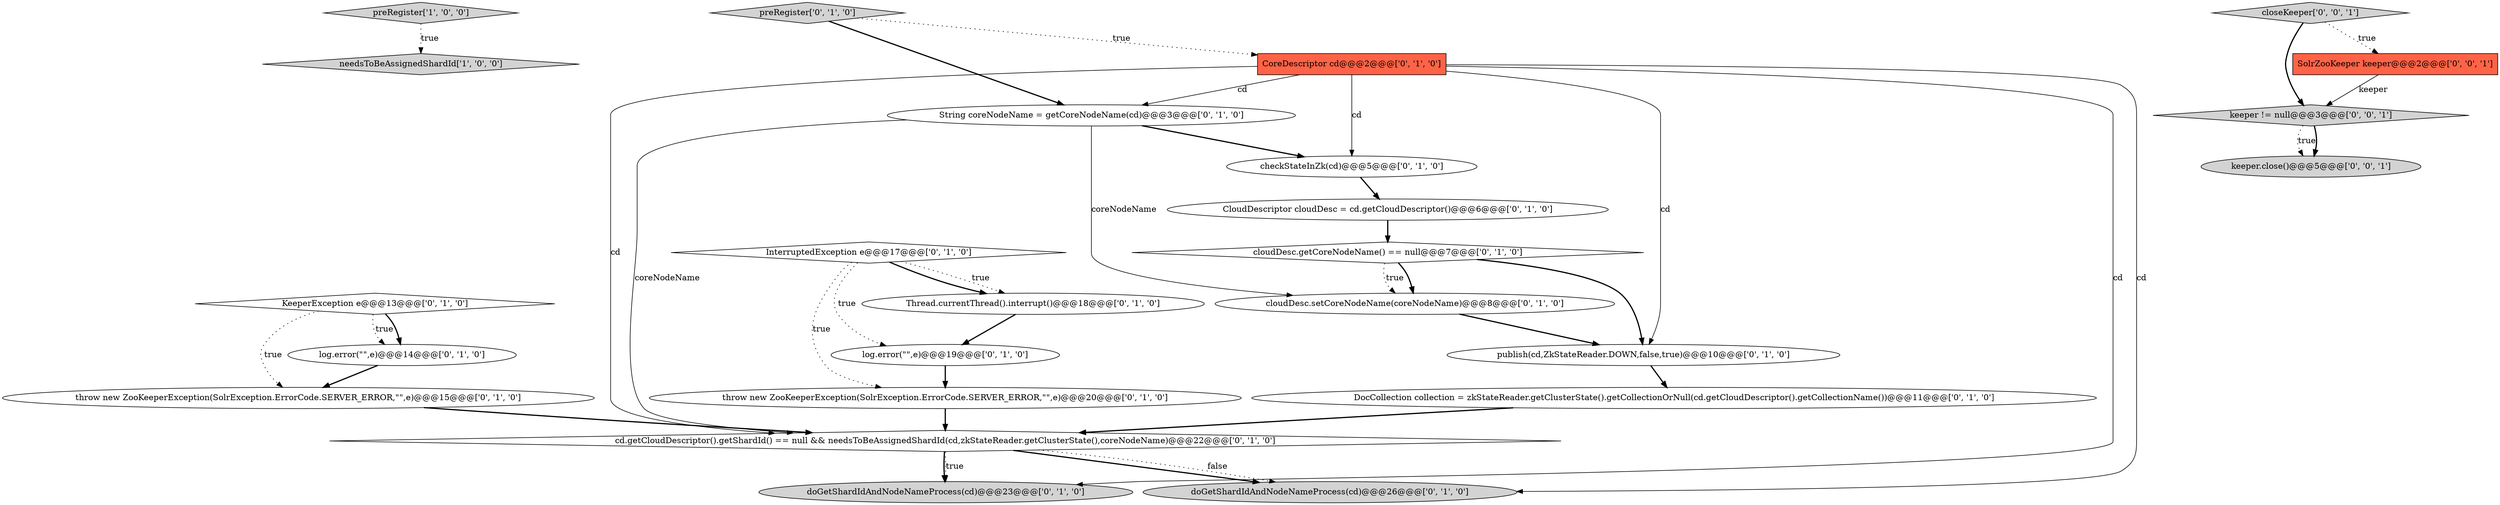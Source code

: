 digraph {
1 [style = filled, label = "preRegister['1', '0', '0']", fillcolor = lightgray, shape = diamond image = "AAA0AAABBB1BBB"];
10 [style = filled, label = "log.error(\"\",e)@@@14@@@['0', '1', '0']", fillcolor = white, shape = ellipse image = "AAA0AAABBB2BBB"];
5 [style = filled, label = "preRegister['0', '1', '0']", fillcolor = lightgray, shape = diamond image = "AAA0AAABBB2BBB"];
3 [style = filled, label = "throw new ZooKeeperException(SolrException.ErrorCode.SERVER_ERROR,\"\",e)@@@20@@@['0', '1', '0']", fillcolor = white, shape = ellipse image = "AAA0AAABBB2BBB"];
16 [style = filled, label = "DocCollection collection = zkStateReader.getClusterState().getCollectionOrNull(cd.getCloudDescriptor().getCollectionName())@@@11@@@['0', '1', '0']", fillcolor = white, shape = ellipse image = "AAA0AAABBB2BBB"];
7 [style = filled, label = "throw new ZooKeeperException(SolrException.ErrorCode.SERVER_ERROR,\"\",e)@@@15@@@['0', '1', '0']", fillcolor = white, shape = ellipse image = "AAA0AAABBB2BBB"];
18 [style = filled, label = "Thread.currentThread().interrupt()@@@18@@@['0', '1', '0']", fillcolor = white, shape = ellipse image = "AAA0AAABBB2BBB"];
21 [style = filled, label = "closeKeeper['0', '0', '1']", fillcolor = lightgray, shape = diamond image = "AAA0AAABBB3BBB"];
11 [style = filled, label = "String coreNodeName = getCoreNodeName(cd)@@@3@@@['0', '1', '0']", fillcolor = white, shape = ellipse image = "AAA0AAABBB2BBB"];
22 [style = filled, label = "keeper != null@@@3@@@['0', '0', '1']", fillcolor = lightgray, shape = diamond image = "AAA0AAABBB3BBB"];
24 [style = filled, label = "SolrZooKeeper keeper@@@2@@@['0', '0', '1']", fillcolor = tomato, shape = box image = "AAA0AAABBB3BBB"];
2 [style = filled, label = "publish(cd,ZkStateReader.DOWN,false,true)@@@10@@@['0', '1', '0']", fillcolor = white, shape = ellipse image = "AAA0AAABBB2BBB"];
20 [style = filled, label = "InterruptedException e@@@17@@@['0', '1', '0']", fillcolor = white, shape = diamond image = "AAA0AAABBB2BBB"];
15 [style = filled, label = "cloudDesc.getCoreNodeName() == null@@@7@@@['0', '1', '0']", fillcolor = white, shape = diamond image = "AAA0AAABBB2BBB"];
12 [style = filled, label = "cloudDesc.setCoreNodeName(coreNodeName)@@@8@@@['0', '1', '0']", fillcolor = white, shape = ellipse image = "AAA0AAABBB2BBB"];
6 [style = filled, label = "checkStateInZk(cd)@@@5@@@['0', '1', '0']", fillcolor = white, shape = ellipse image = "AAA0AAABBB2BBB"];
13 [style = filled, label = "CloudDescriptor cloudDesc = cd.getCloudDescriptor()@@@6@@@['0', '1', '0']", fillcolor = white, shape = ellipse image = "AAA0AAABBB2BBB"];
19 [style = filled, label = "log.error(\"\",e)@@@19@@@['0', '1', '0']", fillcolor = white, shape = ellipse image = "AAA0AAABBB2BBB"];
14 [style = filled, label = "KeeperException e@@@13@@@['0', '1', '0']", fillcolor = white, shape = diamond image = "AAA0AAABBB2BBB"];
0 [style = filled, label = "needsToBeAssignedShardId['1', '0', '0']", fillcolor = lightgray, shape = diamond image = "AAA0AAABBB1BBB"];
17 [style = filled, label = "cd.getCloudDescriptor().getShardId() == null && needsToBeAssignedShardId(cd,zkStateReader.getClusterState(),coreNodeName)@@@22@@@['0', '1', '0']", fillcolor = white, shape = diamond image = "AAA0AAABBB2BBB"];
4 [style = filled, label = "doGetShardIdAndNodeNameProcess(cd)@@@26@@@['0', '1', '0']", fillcolor = lightgray, shape = ellipse image = "AAA0AAABBB2BBB"];
23 [style = filled, label = "keeper.close()@@@5@@@['0', '0', '1']", fillcolor = lightgray, shape = ellipse image = "AAA0AAABBB3BBB"];
8 [style = filled, label = "CoreDescriptor cd@@@2@@@['0', '1', '0']", fillcolor = tomato, shape = box image = "AAA0AAABBB2BBB"];
9 [style = filled, label = "doGetShardIdAndNodeNameProcess(cd)@@@23@@@['0', '1', '0']", fillcolor = lightgray, shape = ellipse image = "AAA0AAABBB2BBB"];
20->3 [style = dotted, label="true"];
5->8 [style = dotted, label="true"];
8->17 [style = solid, label="cd"];
19->3 [style = bold, label=""];
22->23 [style = dotted, label="true"];
13->15 [style = bold, label=""];
21->22 [style = bold, label=""];
1->0 [style = dotted, label="true"];
20->18 [style = dotted, label="true"];
15->12 [style = bold, label=""];
20->18 [style = bold, label=""];
12->2 [style = bold, label=""];
21->24 [style = dotted, label="true"];
8->11 [style = solid, label="cd"];
8->2 [style = solid, label="cd"];
6->13 [style = bold, label=""];
14->7 [style = dotted, label="true"];
11->6 [style = bold, label=""];
8->9 [style = solid, label="cd"];
15->2 [style = bold, label=""];
17->9 [style = dotted, label="true"];
24->22 [style = solid, label="keeper"];
8->6 [style = solid, label="cd"];
17->4 [style = bold, label=""];
3->17 [style = bold, label=""];
10->7 [style = bold, label=""];
18->19 [style = bold, label=""];
5->11 [style = bold, label=""];
17->9 [style = bold, label=""];
14->10 [style = dotted, label="true"];
7->17 [style = bold, label=""];
2->16 [style = bold, label=""];
16->17 [style = bold, label=""];
20->19 [style = dotted, label="true"];
22->23 [style = bold, label=""];
14->10 [style = bold, label=""];
11->17 [style = solid, label="coreNodeName"];
17->4 [style = dotted, label="false"];
11->12 [style = solid, label="coreNodeName"];
8->4 [style = solid, label="cd"];
15->12 [style = dotted, label="true"];
}
